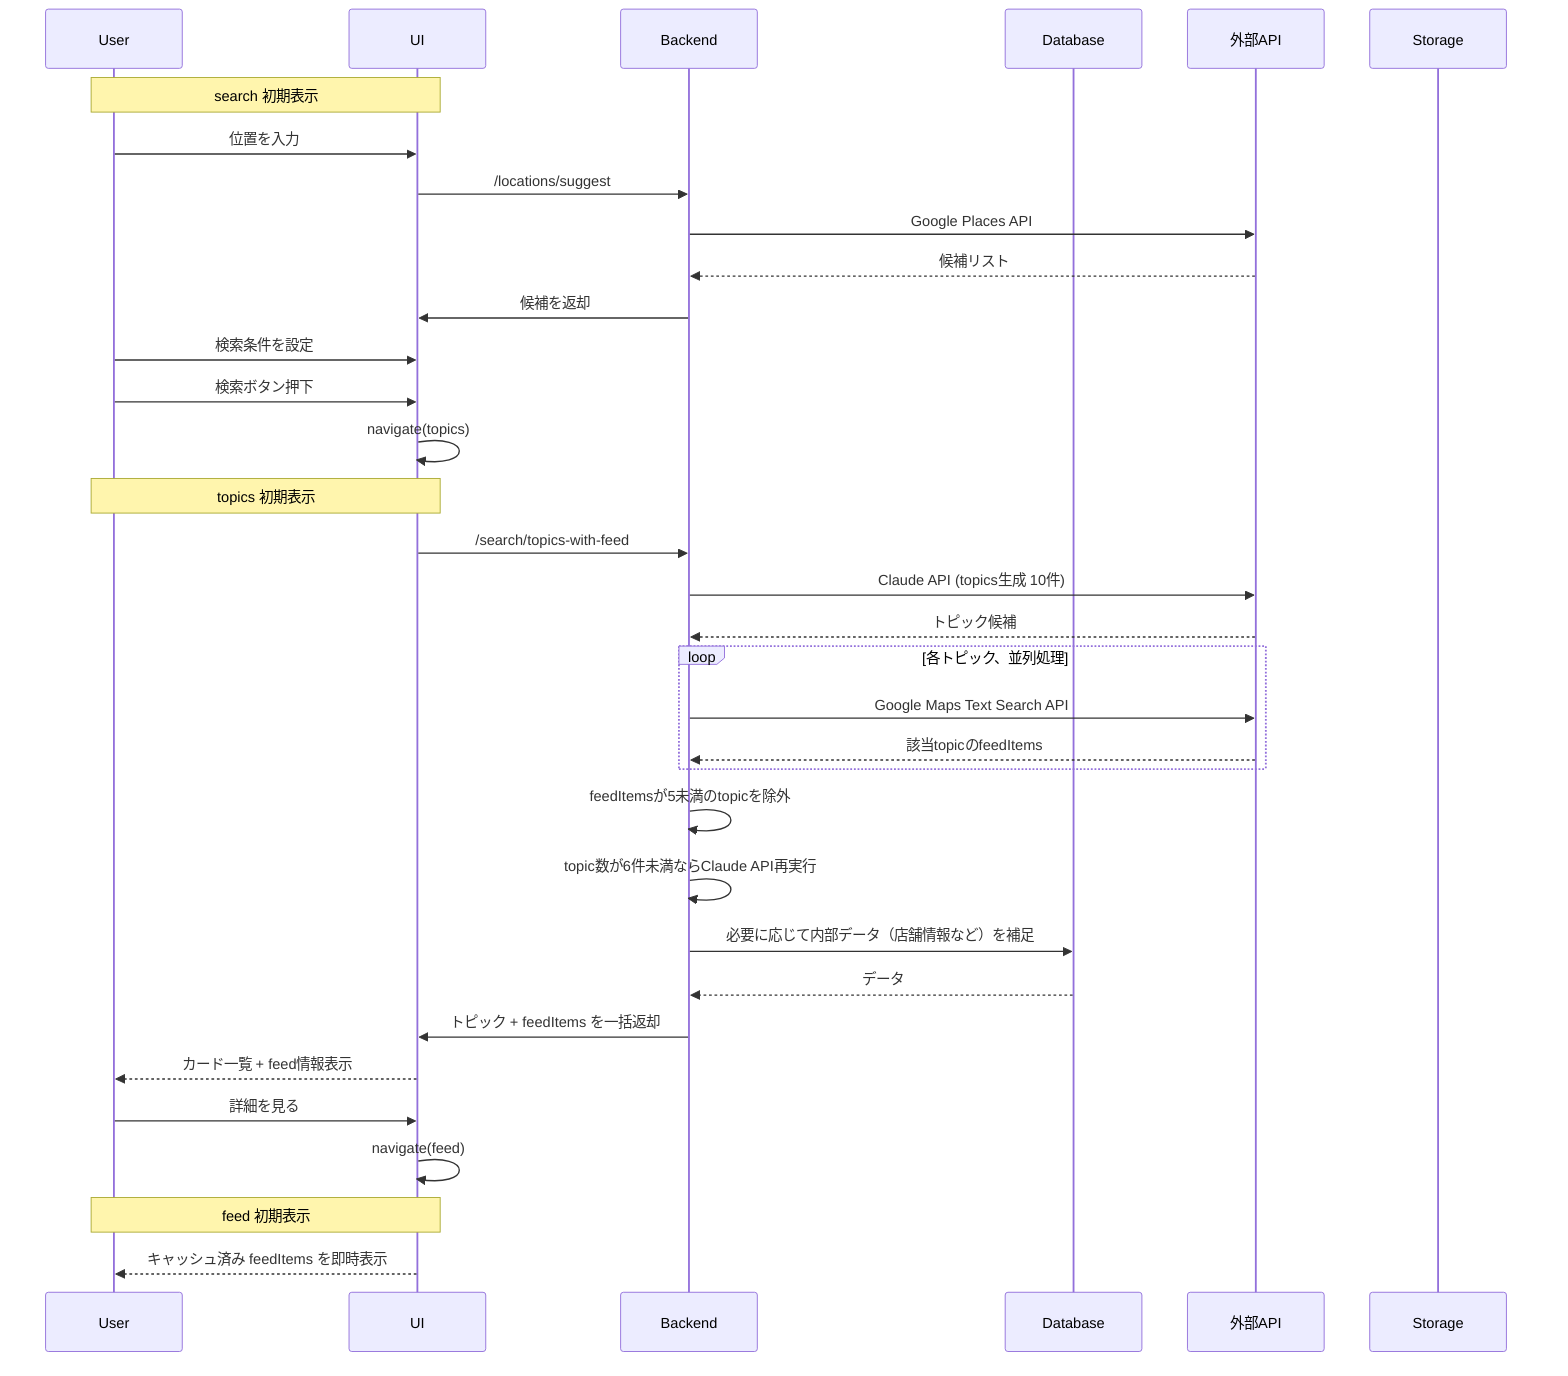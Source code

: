 sequenceDiagram
    participant User
    participant UI
    participant Backend
    participant Database
    participant 外部API
    participant Storage

    %% search/index
    Note over User,UI: search 初期表示
    User ->> UI: 位置を入力
        UI ->> Backend: /locations/suggest
            Backend ->> 外部API: Google Places API
                外部API -->> Backend: 候補リスト
            Backend ->> UI: 候補を返却
    User ->> UI: 検索条件を設定
    User ->> UI: 検索ボタン押下
        UI ->> UI: navigate(topics)

    %% search/topics
    Note over User,UI: topics 初期表示
        UI ->> Backend: /search/topics-with-feed
            Backend ->> 外部API: Claude API (topics生成 10件)
                外部API -->> Backend: トピック候補
            loop 各トピック、並列処理
                Backend ->> 外部API: Google Maps Text Search API
                    外部API -->> Backend: 該当topicのfeedItems
            end
            Backend ->> Backend: feedItemsが5未満のtopicを除外
            Backend ->> Backend: topic数が6件未満ならClaude API再実行
            Backend ->> Database: 必要に応じて内部データ（店舗情報など）を補足
                Database -->> Backend: データ
            Backend ->> UI: トピック + feedItems を一括返却
        UI -->> User: カード一覧 + feed情報表示

    User ->> UI: 詳細を見る
        UI ->> UI: navigate(feed)

    %% search/feed
    Note over User,UI: feed 初期表示
        UI -->> User: キャッシュ済み feedItems を即時表示